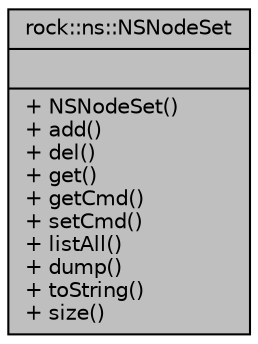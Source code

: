 digraph "rock::ns::NSNodeSet"
{
 // LATEX_PDF_SIZE
  edge [fontname="Helvetica",fontsize="10",labelfontname="Helvetica",labelfontsize="10"];
  node [fontname="Helvetica",fontsize="10",shape=record];
  Node1 [label="{rock::ns::NSNodeSet\n||+ NSNodeSet()\l+ add()\l+ del()\l+ get()\l+ getCmd()\l+ setCmd()\l+ listAll()\l+ dump()\l+ toString()\l+ size()\l}",height=0.2,width=0.4,color="black", fillcolor="grey75", style="filled", fontcolor="black",tooltip=" "];
}
